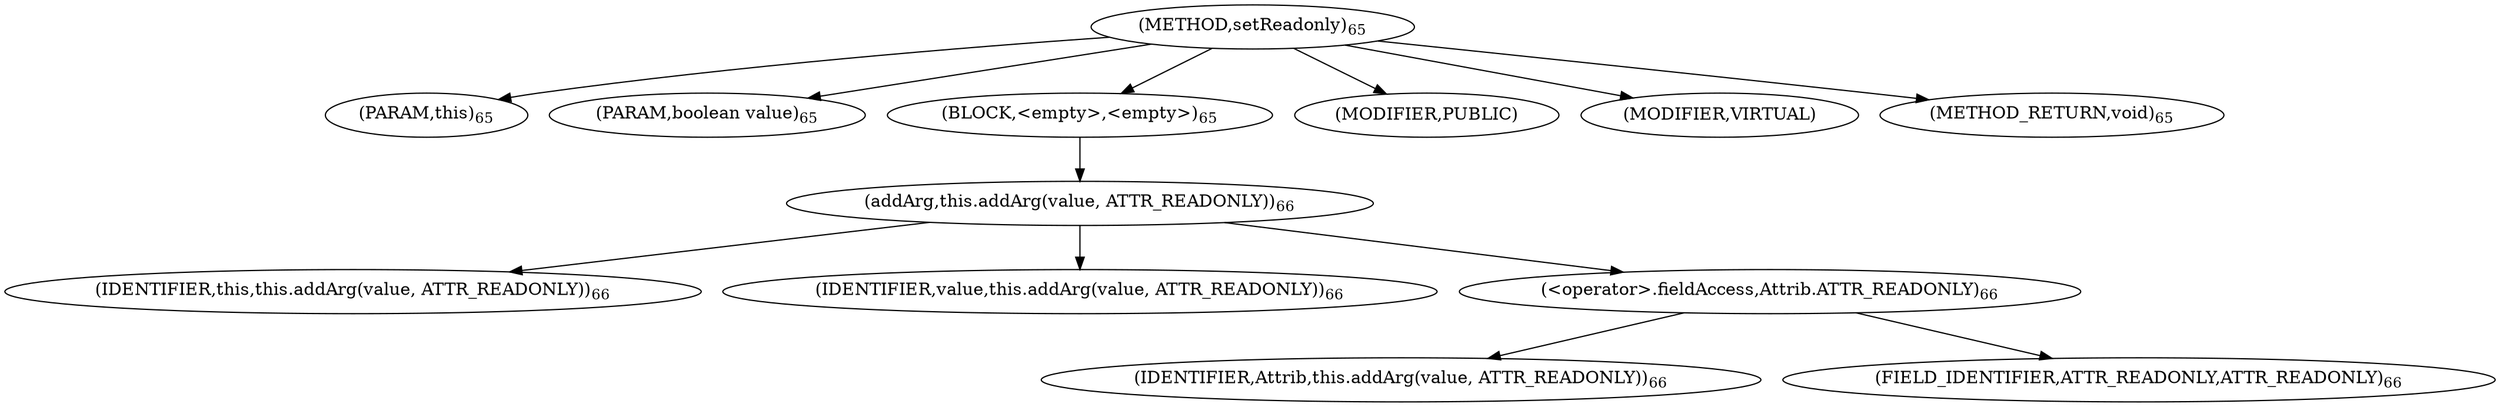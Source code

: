 digraph "setReadonly" {  
"107" [label = <(METHOD,setReadonly)<SUB>65</SUB>> ]
"8" [label = <(PARAM,this)<SUB>65</SUB>> ]
"108" [label = <(PARAM,boolean value)<SUB>65</SUB>> ]
"109" [label = <(BLOCK,&lt;empty&gt;,&lt;empty&gt;)<SUB>65</SUB>> ]
"110" [label = <(addArg,this.addArg(value, ATTR_READONLY))<SUB>66</SUB>> ]
"7" [label = <(IDENTIFIER,this,this.addArg(value, ATTR_READONLY))<SUB>66</SUB>> ]
"111" [label = <(IDENTIFIER,value,this.addArg(value, ATTR_READONLY))<SUB>66</SUB>> ]
"112" [label = <(&lt;operator&gt;.fieldAccess,Attrib.ATTR_READONLY)<SUB>66</SUB>> ]
"113" [label = <(IDENTIFIER,Attrib,this.addArg(value, ATTR_READONLY))<SUB>66</SUB>> ]
"114" [label = <(FIELD_IDENTIFIER,ATTR_READONLY,ATTR_READONLY)<SUB>66</SUB>> ]
"115" [label = <(MODIFIER,PUBLIC)> ]
"116" [label = <(MODIFIER,VIRTUAL)> ]
"117" [label = <(METHOD_RETURN,void)<SUB>65</SUB>> ]
  "107" -> "8" 
  "107" -> "108" 
  "107" -> "109" 
  "107" -> "115" 
  "107" -> "116" 
  "107" -> "117" 
  "109" -> "110" 
  "110" -> "7" 
  "110" -> "111" 
  "110" -> "112" 
  "112" -> "113" 
  "112" -> "114" 
}
